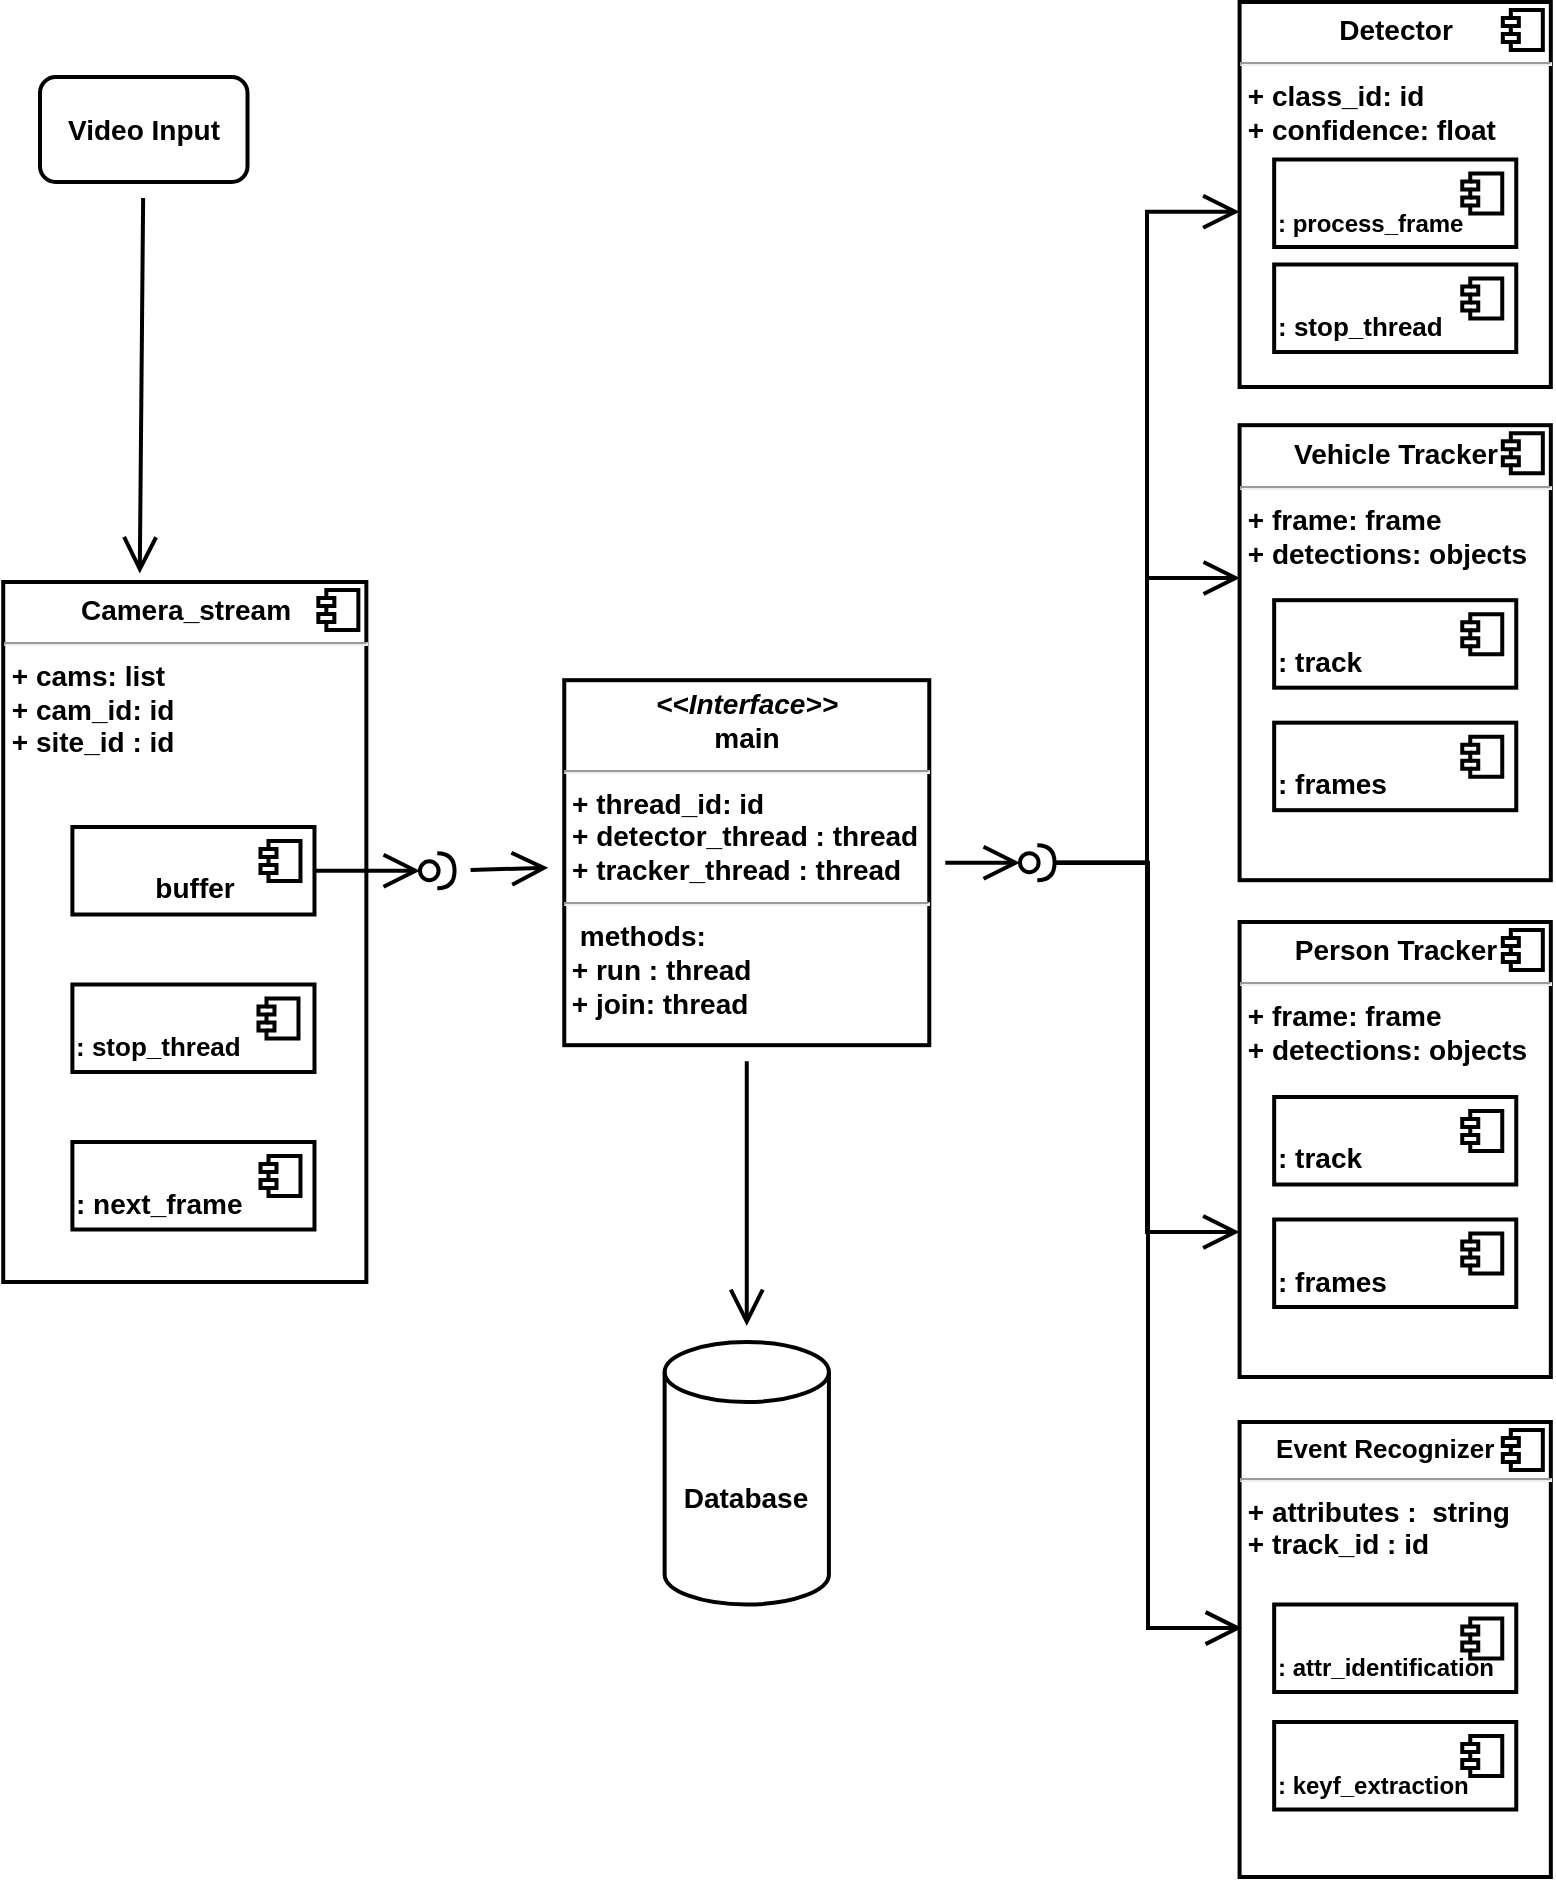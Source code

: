 <mxfile version="15.3.8" type="github">
  <diagram name="Page-1" id="c4acf3e9-155e-7222-9cf6-157b1a14988f">
    <mxGraphModel dx="2062" dy="1141" grid="1" gridSize="10" guides="1" tooltips="1" connect="1" arrows="1" fold="1" page="1" pageScale="1" pageWidth="850" pageHeight="1100" background="none" math="0" shadow="0">
      <root>
        <mxCell id="0" />
        <mxCell id="1" parent="0" />
        <mxCell id="FDL3EOboaCRYGbFpYxJP-76" style="edgeStyle=none;curved=1;rounded=0;orthogonalLoop=1;jettySize=auto;html=1;entryX=0.376;entryY=-0.012;entryDx=0;entryDy=0;entryPerimeter=0;endArrow=open;startSize=14;endSize=14;sourcePerimeterSpacing=8;targetPerimeterSpacing=8;strokeWidth=2;fontStyle=1;align=center;fontSize=14;" parent="1" source="FDL3EOboaCRYGbFpYxJP-23" target="FDL3EOboaCRYGbFpYxJP-1" edge="1">
          <mxGeometry x="10" y="120" as="geometry" />
        </mxCell>
        <mxCell id="FDL3EOboaCRYGbFpYxJP-23" value="&lt;span style=&quot;font-size: 14px;&quot;&gt;Video Input&lt;/span&gt;" style="rounded=1;whiteSpace=wrap;html=1;hachureGap=4;pointerEvents=0;strokeWidth=2;fontStyle=1;align=center;fontSize=14;" parent="1" vertex="1">
          <mxGeometry x="50.001" y="137.5" width="103.75" height="52.5" as="geometry" />
        </mxCell>
        <mxCell id="FDL3EOboaCRYGbFpYxJP-85" style="edgeStyle=elbowEdgeStyle;rounded=0;orthogonalLoop=1;jettySize=auto;html=1;entryX=0;entryY=0.545;entryDx=0;entryDy=0;entryPerimeter=0;endArrow=open;startSize=14;endSize=14;sourcePerimeterSpacing=8;targetPerimeterSpacing=8;strokeWidth=2;fontStyle=1;align=center;fontSize=14;exitX=1;exitY=0.5;exitDx=0;exitDy=0;exitPerimeter=0;" parent="1" source="iDFG-dYF0voFgnFOYbue-3" target="FDL3EOboaCRYGbFpYxJP-3" edge="1">
          <mxGeometry x="10" y="120" as="geometry">
            <mxPoint x="535.667" y="526.875" as="sourcePoint" />
          </mxGeometry>
        </mxCell>
        <mxCell id="iDFG-dYF0voFgnFOYbue-25" style="edgeStyle=none;curved=1;rounded=0;orthogonalLoop=1;jettySize=auto;html=1;fontSize=14;endArrow=open;startSize=14;endSize=14;sourcePerimeterSpacing=8;targetPerimeterSpacing=8;strokeWidth=2;align=center;" parent="1" source="FDL3EOboaCRYGbFpYxJP-68" target="iDFG-dYF0voFgnFOYbue-9" edge="1">
          <mxGeometry x="10" y="120" as="geometry" />
        </mxCell>
        <mxCell id="FDL3EOboaCRYGbFpYxJP-68" value="" style="shape=providedRequiredInterface;html=1;verticalLabelPosition=bottom;hachureGap=4;pointerEvents=0;strokeWidth=2;fontStyle=1;align=center;fontSize=14;" parent="1" vertex="1">
          <mxGeometry x="239.995" y="525.625" width="17.292" height="17.5" as="geometry" />
        </mxCell>
        <mxCell id="FDL3EOboaCRYGbFpYxJP-86" style="edgeStyle=elbowEdgeStyle;rounded=0;orthogonalLoop=1;jettySize=auto;html=1;endArrow=open;startSize=14;endSize=14;sourcePerimeterSpacing=8;targetPerimeterSpacing=8;exitX=1;exitY=0.5;exitDx=0;exitDy=0;exitPerimeter=0;strokeWidth=2;fontStyle=1;align=center;fontSize=14;" parent="1" source="iDFG-dYF0voFgnFOYbue-3" edge="1">
          <mxGeometry x="10" y="120" as="geometry">
            <mxPoint x="528.75" y="526.875" as="sourcePoint" />
            <mxPoint x="649.792" y="715" as="targetPoint" />
          </mxGeometry>
        </mxCell>
        <mxCell id="FDL3EOboaCRYGbFpYxJP-88" value="&lt;span style=&quot;font-size: 14px;&quot;&gt;Database&lt;/span&gt;" style="shape=cylinder3;whiteSpace=wrap;html=1;boundedLbl=1;backgroundOutline=1;size=15;hachureGap=4;pointerEvents=0;strokeWidth=2;fontStyle=1;align=center;fontSize=14;" parent="1" vertex="1">
          <mxGeometry x="362.318" y="770" width="82.135" height="131.25" as="geometry" />
        </mxCell>
        <mxCell id="iDFG-dYF0voFgnFOYbue-3" value="" style="shape=providedRequiredInterface;html=1;verticalLabelPosition=bottom;hachureGap=4;pointerEvents=0;strokeWidth=2;fontStyle=1;align=center;fontSize=14;" parent="1" vertex="1">
          <mxGeometry x="540.004" y="521.585" width="17.292" height="17.5" as="geometry" />
        </mxCell>
        <mxCell id="iDFG-dYF0voFgnFOYbue-27" style="edgeStyle=none;curved=1;rounded=0;orthogonalLoop=1;jettySize=auto;html=1;entryX=0;entryY=0.5;entryDx=0;entryDy=0;entryPerimeter=0;fontSize=14;endArrow=open;startSize=14;endSize=14;sourcePerimeterSpacing=8;targetPerimeterSpacing=8;strokeWidth=2;align=center;" parent="1" source="iDFG-dYF0voFgnFOYbue-9" target="iDFG-dYF0voFgnFOYbue-3" edge="1">
          <mxGeometry x="10" y="120" as="geometry" />
        </mxCell>
        <mxCell id="iDFG-dYF0voFgnFOYbue-29" style="edgeStyle=none;curved=1;rounded=0;orthogonalLoop=1;jettySize=auto;html=1;fontSize=14;endArrow=open;startSize=14;endSize=14;sourcePerimeterSpacing=8;targetPerimeterSpacing=8;strokeWidth=2;align=center;" parent="1" source="iDFG-dYF0voFgnFOYbue-9" target="FDL3EOboaCRYGbFpYxJP-88" edge="1">
          <mxGeometry x="10" y="120" as="geometry" />
        </mxCell>
        <mxCell id="iDFG-dYF0voFgnFOYbue-9" value="&lt;p style=&quot;margin: 4px 0px 0px ; font-size: 14px&quot;&gt;&lt;i style=&quot;font-size: 14px&quot;&gt;&amp;lt;&amp;lt;Interface&amp;gt;&amp;gt;&lt;/i&gt;&lt;br style=&quot;font-size: 14px&quot;&gt;&lt;span style=&quot;font-size: 14px&quot;&gt;main&lt;/span&gt;&lt;/p&gt;&lt;hr style=&quot;font-size: 14px&quot;&gt;&lt;p style=&quot;text-align: left ; margin: 0px 0px 0px 4px ; font-size: 14px&quot;&gt;+ thread_id: id&lt;/p&gt;&lt;p style=&quot;text-align: left ; margin: 0px 0px 0px 4px ; font-size: 14px&quot;&gt;+ detector_thread : thread&lt;/p&gt;&lt;p style=&quot;text-align: left ; margin: 0px 0px 0px 4px ; font-size: 14px&quot;&gt;+ tracker_thread : thread&lt;/p&gt;&lt;hr style=&quot;font-size: 14px&quot;&gt;&lt;p style=&quot;text-align: left ; margin: 0px 0px 0px 4px ; font-size: 14px&quot;&gt;&amp;nbsp;methods:&lt;/p&gt;&lt;p style=&quot;margin: 0px 0px 0px 4px ; font-size: 14px&quot;&gt;&lt;/p&gt;&lt;div style=&quot;text-align: left&quot;&gt;&lt;span&gt;&amp;nbsp;+ run : thread&lt;/span&gt;&lt;/div&gt;&lt;div style=&quot;text-align: left&quot;&gt;&lt;span&gt;&amp;nbsp;+ join: thread&lt;/span&gt;&lt;/div&gt;&lt;p&gt;&lt;/p&gt;" style="verticalAlign=top;align=center;overflow=fill;fontSize=14;fontFamily=Helvetica;html=1;hachureGap=4;pointerEvents=0;strokeWidth=2;fontStyle=1" parent="1" vertex="1">
          <mxGeometry x="312.13" y="439.09" width="182.51" height="182.5" as="geometry" />
        </mxCell>
        <mxCell id="naTKLuE_nwJTF9K53S3O-1" value="&lt;p style=&quot;text-align: left ; margin: 6px 0px 0px ; font-size: 13px&quot;&gt;&lt;font style=&quot;font-size: 13px&quot;&gt;&amp;nbsp; &amp;nbsp; &amp;nbsp;Event Recognizer&lt;/font&gt;&lt;/p&gt;&lt;hr style=&quot;font-size: 13px&quot;&gt;&lt;p style=&quot;margin: 0px 0px 0px 8px ; font-size: 14px&quot;&gt;&lt;/p&gt;&lt;div style=&quot;text-align: left&quot;&gt;&lt;span&gt;&amp;nbsp;+ attributes :&amp;nbsp; string&lt;/span&gt;&lt;/div&gt;&lt;div style=&quot;text-align: left&quot;&gt;&lt;span&gt;&amp;nbsp;+ track_id : id&amp;nbsp;&lt;/span&gt;&lt;/div&gt;&lt;p&gt;&lt;/p&gt;&lt;p style=&quot;text-align: left ; margin: 0px 0px 0px 8px ; font-size: 14px&quot;&gt;&lt;br style=&quot;font-size: 14px&quot;&gt;&lt;/p&gt;" style="align=center;overflow=fill;html=1;dropTarget=0;hachureGap=4;pointerEvents=0;strokeWidth=2;fontStyle=1;fontSize=14;" vertex="1" parent="1">
          <mxGeometry x="649.792" y="810" width="155.625" height="227.5" as="geometry" />
        </mxCell>
        <mxCell id="naTKLuE_nwJTF9K53S3O-2" value="" style="shape=component;jettyWidth=8;jettyHeight=4;strokeWidth=2;fontStyle=1;align=center;fontSize=14;" vertex="1" parent="naTKLuE_nwJTF9K53S3O-1">
          <mxGeometry x="1" width="20" height="20" relative="1" as="geometry">
            <mxPoint x="-24" y="4" as="offset" />
          </mxGeometry>
        </mxCell>
        <mxCell id="naTKLuE_nwJTF9K53S3O-3" value="" style="group" vertex="1" connectable="0" parent="1">
          <mxGeometry x="649.792" y="100" width="155.625" height="192.5" as="geometry" />
        </mxCell>
        <mxCell id="FDL3EOboaCRYGbFpYxJP-3" value="&lt;p style=&quot;margin: 6px 0px 0px ; font-size: 14px&quot;&gt;&lt;span style=&quot;font-size: 14px&quot;&gt;Detector&lt;/span&gt;&lt;/p&gt;&lt;hr style=&quot;font-size: 14px&quot;&gt;&lt;p style=&quot;margin: 0px 0px 0px 8px ; font-size: 14px&quot;&gt;&lt;/p&gt;&lt;div style=&quot;text-align: left&quot;&gt;&lt;span&gt;&amp;nbsp;+ class_id: id&lt;/span&gt;&lt;/div&gt;&lt;div style=&quot;text-align: left&quot;&gt;&lt;span&gt;&amp;nbsp;+ confidence: float&amp;nbsp;&lt;/span&gt;&lt;/div&gt;&lt;p&gt;&lt;/p&gt;" style="align=center;overflow=fill;html=1;dropTarget=0;hachureGap=4;pointerEvents=0;strokeWidth=2;fontStyle=1;fontSize=14;" parent="naTKLuE_nwJTF9K53S3O-3" vertex="1">
          <mxGeometry width="155.625" height="192.5" as="geometry" />
        </mxCell>
        <mxCell id="FDL3EOboaCRYGbFpYxJP-4" value="" style="shape=component;jettyWidth=8;jettyHeight=4;strokeWidth=2;fontStyle=1;align=center;fontSize=14;" parent="FDL3EOboaCRYGbFpYxJP-3" vertex="1">
          <mxGeometry x="1" width="20" height="20" relative="1" as="geometry">
            <mxPoint x="-24" y="4" as="offset" />
          </mxGeometry>
        </mxCell>
        <mxCell id="FDL3EOboaCRYGbFpYxJP-70" value="&lt;font style=&quot;font-size: 12px&quot;&gt;&lt;br&gt;&lt;span&gt;: process_frame&lt;/span&gt;&lt;/font&gt;" style="html=1;dropTarget=0;hachureGap=4;pointerEvents=0;strokeWidth=2;fontStyle=1;align=left;fontSize=14;" parent="naTKLuE_nwJTF9K53S3O-3" vertex="1">
          <mxGeometry x="17.292" y="78.75" width="121.042" height="43.75" as="geometry" />
        </mxCell>
        <mxCell id="FDL3EOboaCRYGbFpYxJP-71" value="" style="shape=module;jettyWidth=8;jettyHeight=4;strokeWidth=2;fontStyle=1;align=center;fontSize=14;" parent="FDL3EOboaCRYGbFpYxJP-70" vertex="1">
          <mxGeometry x="1" width="20" height="20" relative="1" as="geometry">
            <mxPoint x="-27" y="7" as="offset" />
          </mxGeometry>
        </mxCell>
        <mxCell id="FDL3EOboaCRYGbFpYxJP-72" value="&lt;font style=&quot;font-size: 13px&quot;&gt;&lt;br&gt;&lt;span&gt;: stop_thread&lt;/span&gt;&lt;/font&gt;" style="html=1;dropTarget=0;hachureGap=4;pointerEvents=0;strokeWidth=2;fontStyle=1;align=left;fontSize=14;" parent="naTKLuE_nwJTF9K53S3O-3" vertex="1">
          <mxGeometry x="17.292" y="131.25" width="121.042" height="43.75" as="geometry" />
        </mxCell>
        <mxCell id="FDL3EOboaCRYGbFpYxJP-73" value="" style="shape=module;jettyWidth=8;jettyHeight=4;strokeWidth=2;fontStyle=1;align=center;fontSize=14;" parent="FDL3EOboaCRYGbFpYxJP-72" vertex="1">
          <mxGeometry x="1" width="20" height="20" relative="1" as="geometry">
            <mxPoint x="-27" y="7" as="offset" />
          </mxGeometry>
        </mxCell>
        <mxCell id="naTKLuE_nwJTF9K53S3O-4" value="" style="group" vertex="1" connectable="0" parent="1">
          <mxGeometry x="649.792" y="311.59" width="155.625" height="227.5" as="geometry" />
        </mxCell>
        <mxCell id="FDL3EOboaCRYGbFpYxJP-5" value="&lt;p style=&quot;margin: 6px 0px 0px ; font-size: 14px&quot;&gt;&lt;span style=&quot;font-size: 14px&quot;&gt;Vehicle Tracker&lt;/span&gt;&lt;/p&gt;&lt;hr style=&quot;font-size: 14px&quot;&gt;&lt;p style=&quot;margin: 0px 0px 0px 8px ; font-size: 14px&quot;&gt;&lt;/p&gt;&lt;div style=&quot;text-align: left&quot;&gt;&lt;span&gt;&amp;nbsp;+ frame: frame&lt;/span&gt;&lt;/div&gt;&lt;div style=&quot;text-align: left&quot;&gt;&lt;span&gt;&amp;nbsp;+ detections: objects&lt;/span&gt;&lt;/div&gt;&lt;p&gt;&lt;/p&gt;&lt;p style=&quot;text-align: left ; margin: 0px 0px 0px 8px ; font-size: 14px&quot;&gt;&lt;br style=&quot;font-size: 14px&quot;&gt;&lt;/p&gt;" style="align=center;overflow=fill;html=1;dropTarget=0;hachureGap=4;pointerEvents=0;strokeWidth=2;fontStyle=1;fontSize=14;" parent="naTKLuE_nwJTF9K53S3O-4" vertex="1">
          <mxGeometry width="155.625" height="227.5" as="geometry" />
        </mxCell>
        <mxCell id="FDL3EOboaCRYGbFpYxJP-6" value="" style="shape=component;jettyWidth=8;jettyHeight=4;strokeWidth=2;fontStyle=1;align=center;fontSize=14;" parent="FDL3EOboaCRYGbFpYxJP-5" vertex="1">
          <mxGeometry x="1" width="20" height="20" relative="1" as="geometry">
            <mxPoint x="-24" y="4" as="offset" />
          </mxGeometry>
        </mxCell>
        <mxCell id="FDL3EOboaCRYGbFpYxJP-77" value="&lt;br style=&quot;font-size: 14px&quot;&gt;&lt;span style=&quot;font-size: 14px&quot;&gt;: track&lt;/span&gt;" style="html=1;dropTarget=0;hachureGap=4;pointerEvents=0;strokeWidth=2;fontStyle=1;align=left;fontSize=14;" parent="naTKLuE_nwJTF9K53S3O-4" vertex="1">
          <mxGeometry x="17.292" y="87.5" width="121.042" height="43.75" as="geometry" />
        </mxCell>
        <mxCell id="FDL3EOboaCRYGbFpYxJP-78" value="" style="shape=module;jettyWidth=8;jettyHeight=4;strokeWidth=2;fontStyle=1;align=center;fontSize=14;" parent="FDL3EOboaCRYGbFpYxJP-77" vertex="1">
          <mxGeometry x="1" width="20" height="20" relative="1" as="geometry">
            <mxPoint x="-27" y="7" as="offset" />
          </mxGeometry>
        </mxCell>
        <mxCell id="FDL3EOboaCRYGbFpYxJP-79" value="&lt;br style=&quot;font-size: 14px&quot;&gt;&lt;div&gt;&lt;span&gt;: frames&lt;/span&gt;&lt;/div&gt;" style="html=1;dropTarget=0;hachureGap=4;pointerEvents=0;strokeWidth=2;fontStyle=1;align=left;fontSize=14;" parent="naTKLuE_nwJTF9K53S3O-4" vertex="1">
          <mxGeometry x="17.292" y="148.75" width="121.042" height="43.75" as="geometry" />
        </mxCell>
        <mxCell id="FDL3EOboaCRYGbFpYxJP-80" value="" style="shape=module;jettyWidth=8;jettyHeight=4;strokeWidth=2;fontStyle=1;align=center;fontSize=14;" parent="FDL3EOboaCRYGbFpYxJP-79" vertex="1">
          <mxGeometry x="1" width="20" height="20" relative="1" as="geometry">
            <mxPoint x="-27" y="7" as="offset" />
          </mxGeometry>
        </mxCell>
        <mxCell id="naTKLuE_nwJTF9K53S3O-6" style="edgeStyle=elbowEdgeStyle;rounded=0;orthogonalLoop=1;jettySize=auto;html=1;endArrow=open;startSize=14;endSize=14;sourcePerimeterSpacing=8;targetPerimeterSpacing=8;strokeWidth=2;fontStyle=1;align=center;fontSize=14;exitX=1;exitY=0.5;exitDx=0;exitDy=0;exitPerimeter=0;" edge="1" parent="1" source="iDFG-dYF0voFgnFOYbue-3">
          <mxGeometry x="20" y="130" as="geometry">
            <mxPoint x="567.296" y="540.335" as="sourcePoint" />
            <mxPoint x="650" y="388" as="targetPoint" />
          </mxGeometry>
        </mxCell>
        <mxCell id="naTKLuE_nwJTF9K53S3O-7" style="edgeStyle=elbowEdgeStyle;rounded=0;orthogonalLoop=1;jettySize=auto;html=1;endArrow=open;startSize=14;endSize=14;sourcePerimeterSpacing=8;targetPerimeterSpacing=8;strokeWidth=2;fontStyle=1;align=center;fontSize=14;exitX=1;exitY=0.5;exitDx=0;exitDy=0;exitPerimeter=0;entryX=0.008;entryY=0.453;entryDx=0;entryDy=0;entryPerimeter=0;" edge="1" parent="1" source="iDFG-dYF0voFgnFOYbue-3" target="naTKLuE_nwJTF9K53S3O-1">
          <mxGeometry x="20" y="130" as="geometry">
            <mxPoint x="567" y="540" as="sourcePoint" />
            <mxPoint x="659.792" y="725" as="targetPoint" />
          </mxGeometry>
        </mxCell>
        <mxCell id="naTKLuE_nwJTF9K53S3O-8" value="" style="group" vertex="1" connectable="0" parent="1">
          <mxGeometry x="31.619" y="390" width="181.562" height="350" as="geometry" />
        </mxCell>
        <mxCell id="iDFG-dYF0voFgnFOYbue-21" value="" style="group" parent="naTKLuE_nwJTF9K53S3O-8" vertex="1" connectable="0">
          <mxGeometry width="181.562" height="350" as="geometry" />
        </mxCell>
        <mxCell id="FDL3EOboaCRYGbFpYxJP-1" value="&lt;p style=&quot;margin: 6px 0px 0px ; font-size: 14px&quot;&gt;&lt;span style=&quot;font-size: 14px&quot;&gt;Camera_stream&lt;/span&gt;&lt;/p&gt;&lt;hr style=&quot;font-size: 14px&quot;&gt;&lt;p style=&quot;margin: 0px 0px 0px 8px ; font-size: 14px&quot;&gt;&lt;/p&gt;&lt;div style=&quot;text-align: left&quot;&gt;&lt;span&gt;&amp;nbsp;+ cams: list&lt;/span&gt;&lt;/div&gt;&lt;span style=&quot;font-size: 14px&quot;&gt;&lt;div style=&quot;text-align: left&quot;&gt;&lt;span&gt;&amp;nbsp;+ cam_id: id&lt;/span&gt;&lt;/div&gt;&lt;div style=&quot;text-align: left&quot;&gt;&lt;span&gt;&amp;nbsp;+ site_id : id&lt;/span&gt;&lt;/div&gt;&lt;/span&gt;&lt;p style=&quot;margin: 0px 0px 0px 8px ; font-size: 14px&quot;&gt;&lt;span style=&quot;font-size: 14px&quot;&gt;&lt;span style=&quot;white-space: pre ; font-size: 14px&quot;&gt; &lt;/span&gt;&lt;span style=&quot;white-space: pre ; font-size: 14px&quot;&gt; &lt;/span&gt;&lt;/span&gt;&lt;br style=&quot;font-size: 14px&quot;&gt;&lt;/p&gt;" style="align=center;overflow=fill;html=1;dropTarget=0;hachureGap=4;pointerEvents=0;strokeWidth=2;fontStyle=1;fontSize=14;" parent="iDFG-dYF0voFgnFOYbue-21" vertex="1">
          <mxGeometry width="181.562" height="350" as="geometry" />
        </mxCell>
        <mxCell id="FDL3EOboaCRYGbFpYxJP-2" value="" style="shape=component;jettyWidth=8;jettyHeight=4;strokeWidth=2;fontStyle=1;align=center;fontSize=14;" parent="FDL3EOboaCRYGbFpYxJP-1" vertex="1">
          <mxGeometry x="1" width="20" height="20" relative="1" as="geometry">
            <mxPoint x="-24" y="4" as="offset" />
          </mxGeometry>
        </mxCell>
        <mxCell id="FDL3EOboaCRYGbFpYxJP-10" value="&lt;br style=&quot;font-size: 14px&quot;&gt;&lt;span style=&quot;font-size: 14px&quot;&gt;: next_frame&lt;/span&gt;" style="html=1;dropTarget=0;hachureGap=4;pointerEvents=0;strokeWidth=2;fontStyle=1;align=left;fontSize=14;" parent="iDFG-dYF0voFgnFOYbue-21" vertex="1">
          <mxGeometry x="34.583" y="280" width="121.042" height="43.75" as="geometry" />
        </mxCell>
        <mxCell id="FDL3EOboaCRYGbFpYxJP-11" value="" style="shape=module;jettyWidth=8;jettyHeight=4;strokeWidth=2;fontStyle=1;align=center;fontSize=14;" parent="FDL3EOboaCRYGbFpYxJP-10" vertex="1">
          <mxGeometry x="1" width="20" height="20" relative="1" as="geometry">
            <mxPoint x="-27" y="7" as="offset" />
          </mxGeometry>
        </mxCell>
        <mxCell id="FDL3EOboaCRYGbFpYxJP-16" value="&lt;font style=&quot;font-size: 13px&quot;&gt;&lt;br&gt;: stop_thread&lt;/font&gt;" style="html=1;dropTarget=0;hachureGap=4;pointerEvents=0;strokeWidth=2;fontStyle=1;align=left;fontSize=14;" parent="iDFG-dYF0voFgnFOYbue-21" vertex="1">
          <mxGeometry x="34.583" y="201.25" width="121.042" height="43.75" as="geometry" />
        </mxCell>
        <mxCell id="FDL3EOboaCRYGbFpYxJP-17" value="" style="shape=module;jettyWidth=8;jettyHeight=4;strokeWidth=2;fontStyle=1;align=center;fontSize=14;" parent="FDL3EOboaCRYGbFpYxJP-16" vertex="1">
          <mxGeometry x="1" width="20" height="20" relative="1" as="geometry">
            <mxPoint x="-28" y="7" as="offset" />
          </mxGeometry>
        </mxCell>
        <mxCell id="FDL3EOboaCRYGbFpYxJP-21" value="&lt;br style=&quot;font-size: 14px;&quot;&gt;&lt;span style=&quot;font-size: 14px;&quot;&gt;buffer&lt;/span&gt;" style="html=1;dropTarget=0;hachureGap=4;pointerEvents=0;strokeWidth=2;fontStyle=1;align=center;fontSize=14;" parent="iDFG-dYF0voFgnFOYbue-21" vertex="1">
          <mxGeometry x="34.583" y="122.5" width="121.042" height="43.75" as="geometry" />
        </mxCell>
        <mxCell id="FDL3EOboaCRYGbFpYxJP-22" value="" style="shape=module;jettyWidth=8;jettyHeight=4;strokeWidth=2;fontStyle=1;align=center;fontSize=14;" parent="FDL3EOboaCRYGbFpYxJP-21" vertex="1">
          <mxGeometry x="1" width="20" height="20" relative="1" as="geometry">
            <mxPoint x="-27" y="7" as="offset" />
          </mxGeometry>
        </mxCell>
        <mxCell id="FDL3EOboaCRYGbFpYxJP-60" style="edgeStyle=none;curved=1;rounded=0;orthogonalLoop=1;jettySize=auto;html=1;entryX=0;entryY=0.5;entryDx=0;entryDy=0;entryPerimeter=0;endArrow=open;startSize=14;endSize=14;sourcePerimeterSpacing=8;targetPerimeterSpacing=8;strokeWidth=2;fontStyle=1;align=center;fontSize=14;exitX=1;exitY=0.5;exitDx=0;exitDy=0;" parent="1" source="FDL3EOboaCRYGbFpYxJP-21" target="FDL3EOboaCRYGbFpYxJP-68" edge="1">
          <mxGeometry x="-21.619" y="-270" as="geometry">
            <mxPoint x="203.173" y="136.875" as="targetPoint" />
            <mxPoint x="200" y="534" as="sourcePoint" />
          </mxGeometry>
        </mxCell>
        <mxCell id="naTKLuE_nwJTF9K53S3O-20" value="&lt;font style=&quot;font-size: 12px&quot;&gt;&lt;br&gt;: keyf_extraction&lt;/font&gt;" style="html=1;dropTarget=0;hachureGap=4;pointerEvents=0;strokeWidth=2;fontStyle=1;align=left;fontSize=14;" vertex="1" parent="1">
          <mxGeometry x="667.083" y="960" width="121.042" height="43.75" as="geometry" />
        </mxCell>
        <mxCell id="naTKLuE_nwJTF9K53S3O-21" value="" style="shape=module;jettyWidth=8;jettyHeight=4;strokeWidth=2;fontStyle=1;align=center;fontSize=14;" vertex="1" parent="naTKLuE_nwJTF9K53S3O-20">
          <mxGeometry x="1" width="20" height="20" relative="1" as="geometry">
            <mxPoint x="-27" y="7" as="offset" />
          </mxGeometry>
        </mxCell>
        <mxCell id="naTKLuE_nwJTF9K53S3O-22" value="&lt;font style=&quot;font-size: 12px&quot;&gt;&lt;br&gt;: attr_identification&lt;/font&gt;" style="html=1;dropTarget=0;hachureGap=4;pointerEvents=0;strokeWidth=2;fontStyle=1;align=left;fontSize=14;" vertex="1" parent="1">
          <mxGeometry x="667.083" y="901.25" width="121.042" height="43.75" as="geometry" />
        </mxCell>
        <mxCell id="naTKLuE_nwJTF9K53S3O-23" value="" style="shape=module;jettyWidth=8;jettyHeight=4;strokeWidth=2;fontStyle=1;align=center;fontSize=14;" vertex="1" parent="naTKLuE_nwJTF9K53S3O-22">
          <mxGeometry x="1" width="20" height="20" relative="1" as="geometry">
            <mxPoint x="-27" y="7" as="offset" />
          </mxGeometry>
        </mxCell>
        <mxCell id="naTKLuE_nwJTF9K53S3O-24" value="" style="group" vertex="1" connectable="0" parent="1">
          <mxGeometry x="649.792" y="560" width="155.625" height="227.5" as="geometry" />
        </mxCell>
        <mxCell id="iDFG-dYF0voFgnFOYbue-1" value="&lt;p style=&quot;margin: 6px 0px 0px ; font-size: 14px&quot;&gt;&lt;span style=&quot;font-size: 14px&quot;&gt;Person Tracker&lt;/span&gt;&lt;/p&gt;&lt;hr style=&quot;font-size: 14px&quot;&gt;&lt;p style=&quot;margin: 0px 0px 0px 8px ; font-size: 14px&quot;&gt;&lt;/p&gt;&lt;div style=&quot;text-align: left&quot;&gt;&lt;span&gt;&amp;nbsp;+ frame: frame&lt;/span&gt;&lt;/div&gt;&lt;div style=&quot;text-align: left&quot;&gt;&lt;span&gt;&amp;nbsp;+ detections: objects&lt;/span&gt;&lt;/div&gt;&lt;p&gt;&lt;/p&gt;&lt;p style=&quot;text-align: left ; margin: 0px 0px 0px 8px ; font-size: 14px&quot;&gt;&lt;br style=&quot;font-size: 14px&quot;&gt;&lt;/p&gt;" style="align=center;overflow=fill;html=1;dropTarget=0;hachureGap=4;pointerEvents=0;strokeWidth=2;fontStyle=1;fontSize=14;" parent="naTKLuE_nwJTF9K53S3O-24" vertex="1">
          <mxGeometry width="155.625" height="227.5" as="geometry" />
        </mxCell>
        <mxCell id="iDFG-dYF0voFgnFOYbue-2" value="" style="shape=component;jettyWidth=8;jettyHeight=4;strokeWidth=2;fontStyle=1;align=center;fontSize=14;" parent="iDFG-dYF0voFgnFOYbue-1" vertex="1">
          <mxGeometry x="1" width="20" height="20" relative="1" as="geometry">
            <mxPoint x="-24" y="4" as="offset" />
          </mxGeometry>
        </mxCell>
        <mxCell id="iDFG-dYF0voFgnFOYbue-5" value="&lt;br style=&quot;font-size: 14px&quot;&gt;&lt;span style=&quot;font-size: 14px&quot;&gt;: track&lt;/span&gt;" style="html=1;dropTarget=0;hachureGap=4;pointerEvents=0;strokeWidth=2;fontStyle=1;align=left;fontSize=14;" parent="naTKLuE_nwJTF9K53S3O-24" vertex="1">
          <mxGeometry x="17.292" y="87.5" width="121.042" height="43.75" as="geometry" />
        </mxCell>
        <mxCell id="iDFG-dYF0voFgnFOYbue-6" value="" style="shape=module;jettyWidth=8;jettyHeight=4;strokeWidth=2;fontStyle=1;align=center;fontSize=14;" parent="iDFG-dYF0voFgnFOYbue-5" vertex="1">
          <mxGeometry x="1" width="20" height="20" relative="1" as="geometry">
            <mxPoint x="-27" y="7" as="offset" />
          </mxGeometry>
        </mxCell>
        <mxCell id="iDFG-dYF0voFgnFOYbue-7" value="&lt;br style=&quot;font-size: 14px&quot;&gt;&lt;div&gt;&lt;span&gt;: frames&lt;/span&gt;&lt;/div&gt;" style="html=1;dropTarget=0;hachureGap=4;pointerEvents=0;strokeWidth=2;fontStyle=1;align=left;fontSize=14;" parent="naTKLuE_nwJTF9K53S3O-24" vertex="1">
          <mxGeometry x="17.292" y="148.75" width="121.042" height="43.75" as="geometry" />
        </mxCell>
        <mxCell id="iDFG-dYF0voFgnFOYbue-8" value="" style="shape=module;jettyWidth=8;jettyHeight=4;strokeWidth=2;fontStyle=1;align=center;fontSize=14;" parent="iDFG-dYF0voFgnFOYbue-7" vertex="1">
          <mxGeometry x="1" width="20" height="20" relative="1" as="geometry">
            <mxPoint x="-27" y="7" as="offset" />
          </mxGeometry>
        </mxCell>
      </root>
    </mxGraphModel>
  </diagram>
</mxfile>

